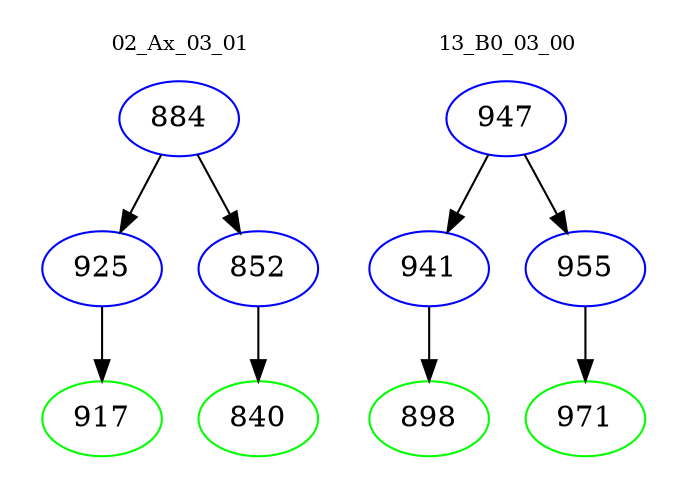 digraph{
subgraph cluster_0 {
color = white
label = "02_Ax_03_01";
fontsize=10;
T0_884 [label="884", color="blue"]
T0_884 -> T0_925 [color="black"]
T0_925 [label="925", color="blue"]
T0_925 -> T0_917 [color="black"]
T0_917 [label="917", color="green"]
T0_884 -> T0_852 [color="black"]
T0_852 [label="852", color="blue"]
T0_852 -> T0_840 [color="black"]
T0_840 [label="840", color="green"]
}
subgraph cluster_1 {
color = white
label = "13_B0_03_00";
fontsize=10;
T1_947 [label="947", color="blue"]
T1_947 -> T1_941 [color="black"]
T1_941 [label="941", color="blue"]
T1_941 -> T1_898 [color="black"]
T1_898 [label="898", color="green"]
T1_947 -> T1_955 [color="black"]
T1_955 [label="955", color="blue"]
T1_955 -> T1_971 [color="black"]
T1_971 [label="971", color="green"]
}
}
